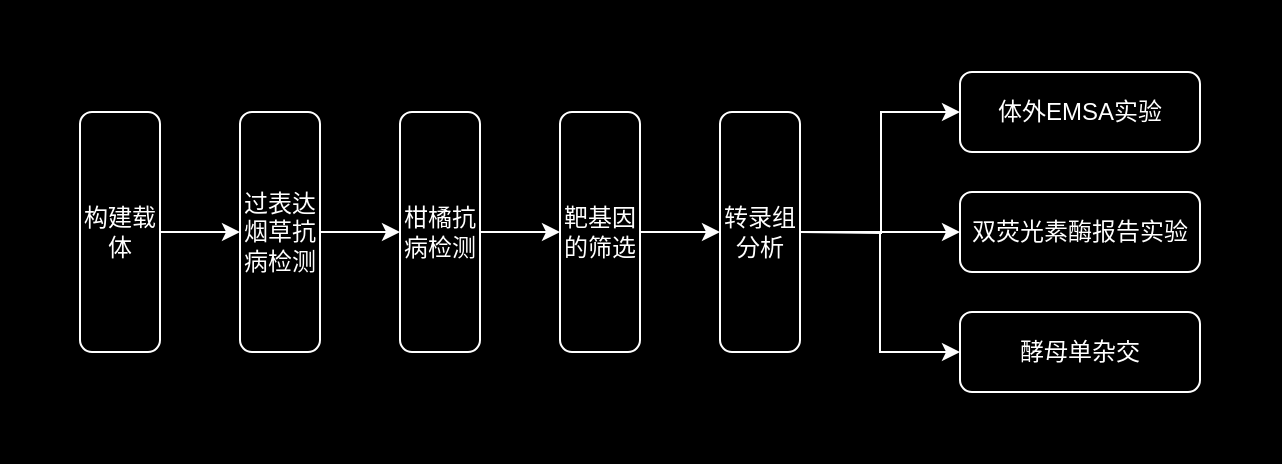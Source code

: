 <mxfile version="24.7.7">
  <diagram id="C5RBs43oDa-KdzZeNtuy" name="Page-1">
    <mxGraphModel dx="1478" dy="954" grid="1" gridSize="10" guides="1" tooltips="1" connect="1" arrows="1" fold="1" page="0" pageScale="1" pageWidth="827" pageHeight="1169" background="#000000" math="0" shadow="0">
      <root>
        <mxCell id="WIyWlLk6GJQsqaUBKTNV-0" />
        <mxCell id="WIyWlLk6GJQsqaUBKTNV-1" parent="WIyWlLk6GJQsqaUBKTNV-0" />
        <mxCell id="wKUg3AXtlk78muPdxzRf-14" value="" style="rounded=0;whiteSpace=wrap;html=1;strokeColor=none;fontColor=none;fillColor=#000000;noLabel=1;direction=south;" parent="WIyWlLk6GJQsqaUBKTNV-1" vertex="1">
          <mxGeometry y="85" width="640" height="230" as="geometry" />
        </mxCell>
        <mxCell id="wKUg3AXtlk78muPdxzRf-1" value="" style="edgeStyle=orthogonalEdgeStyle;rounded=0;orthogonalLoop=1;jettySize=auto;html=1;strokeColor=#FFFFFF;fontColor=#FFFFFF;" parent="WIyWlLk6GJQsqaUBKTNV-1" source="WIyWlLk6GJQsqaUBKTNV-3" target="wKUg3AXtlk78muPdxzRf-0" edge="1">
          <mxGeometry relative="1" as="geometry" />
        </mxCell>
        <mxCell id="WIyWlLk6GJQsqaUBKTNV-3" value="构建载体" style="rounded=1;whiteSpace=wrap;html=1;fontSize=12;glass=0;strokeWidth=1;shadow=0;labelBackgroundColor=none;fillColor=#000000;strokeColor=#FFFFFF;fontColor=#FFFFFF;direction=south;" parent="WIyWlLk6GJQsqaUBKTNV-1" vertex="1">
          <mxGeometry x="40" y="140" width="40" height="120" as="geometry" />
        </mxCell>
        <mxCell id="wKUg3AXtlk78muPdxzRf-3" value="" style="edgeStyle=orthogonalEdgeStyle;rounded=0;orthogonalLoop=1;jettySize=auto;html=1;strokeColor=#FFFFFF;fontColor=#FFFFFF;" parent="WIyWlLk6GJQsqaUBKTNV-1" source="wKUg3AXtlk78muPdxzRf-0" target="wKUg3AXtlk78muPdxzRf-2" edge="1">
          <mxGeometry relative="1" as="geometry" />
        </mxCell>
        <mxCell id="wKUg3AXtlk78muPdxzRf-0" value="过表达烟草抗病检测" style="rounded=1;whiteSpace=wrap;html=1;fontSize=12;glass=0;strokeWidth=1;shadow=0;labelBackgroundColor=none;fillColor=#000000;strokeColor=#FFFFFF;fontColor=#FFFFFF;direction=south;" parent="WIyWlLk6GJQsqaUBKTNV-1" vertex="1">
          <mxGeometry x="120" y="140" width="40" height="120" as="geometry" />
        </mxCell>
        <mxCell id="wKUg3AXtlk78muPdxzRf-5" value="" style="edgeStyle=orthogonalEdgeStyle;rounded=0;orthogonalLoop=1;jettySize=auto;html=1;strokeColor=#FFFFFF;fontColor=#FFFFFF;" parent="WIyWlLk6GJQsqaUBKTNV-1" source="wKUg3AXtlk78muPdxzRf-2" target="wKUg3AXtlk78muPdxzRf-4" edge="1">
          <mxGeometry relative="1" as="geometry" />
        </mxCell>
        <mxCell id="wKUg3AXtlk78muPdxzRf-2" value="柑橘抗病检测" style="rounded=1;whiteSpace=wrap;html=1;fontSize=12;glass=0;strokeWidth=1;shadow=0;labelBackgroundColor=none;fillColor=#000000;strokeColor=#FFFFFF;fontColor=#FFFFFF;direction=south;" parent="WIyWlLk6GJQsqaUBKTNV-1" vertex="1">
          <mxGeometry x="200" y="140" width="40" height="120" as="geometry" />
        </mxCell>
        <mxCell id="wKUg3AXtlk78muPdxzRf-7" value="" style="edgeStyle=orthogonalEdgeStyle;rounded=0;orthogonalLoop=1;jettySize=auto;html=1;strokeColor=#FFFFFF;fontColor=#FFFFFF;" parent="WIyWlLk6GJQsqaUBKTNV-1" source="wKUg3AXtlk78muPdxzRf-4" target="wKUg3AXtlk78muPdxzRf-6" edge="1">
          <mxGeometry relative="1" as="geometry" />
        </mxCell>
        <mxCell id="wKUg3AXtlk78muPdxzRf-4" value="靶基因的筛选" style="rounded=1;whiteSpace=wrap;html=1;fontSize=12;glass=0;strokeWidth=1;shadow=0;labelBackgroundColor=none;fillColor=#000000;strokeColor=#FFFFFF;fontColor=#FFFFFF;direction=south;" parent="WIyWlLk6GJQsqaUBKTNV-1" vertex="1">
          <mxGeometry x="280" y="140" width="40" height="120" as="geometry" />
        </mxCell>
        <mxCell id="wKUg3AXtlk78muPdxzRf-9" value="" style="edgeStyle=orthogonalEdgeStyle;rounded=0;orthogonalLoop=1;jettySize=auto;html=1;strokeColor=#FFFFFF;fontColor=#FFFFFF;" parent="WIyWlLk6GJQsqaUBKTNV-1" source="wKUg3AXtlk78muPdxzRf-6" target="wKUg3AXtlk78muPdxzRf-8" edge="1">
          <mxGeometry relative="1" as="geometry" />
        </mxCell>
        <mxCell id="wKUg3AXtlk78muPdxzRf-6" value="转录组分析" style="rounded=1;whiteSpace=wrap;html=1;fontSize=12;glass=0;strokeWidth=1;shadow=0;labelBackgroundColor=none;fillColor=#000000;strokeColor=#FFFFFF;fontColor=#FFFFFF;direction=south;" parent="WIyWlLk6GJQsqaUBKTNV-1" vertex="1">
          <mxGeometry x="360" y="140" width="40" height="120" as="geometry" />
        </mxCell>
        <mxCell id="wKUg3AXtlk78muPdxzRf-8" value="双荧光素酶报告实验" style="rounded=1;whiteSpace=wrap;html=1;fontSize=12;glass=0;strokeWidth=1;shadow=0;labelBackgroundColor=none;fillColor=#000000;strokeColor=#FFFFFF;fontColor=#FFFFFF;direction=west;" parent="WIyWlLk6GJQsqaUBKTNV-1" vertex="1">
          <mxGeometry x="480" y="180" width="120" height="40" as="geometry" />
        </mxCell>
        <mxCell id="wKUg3AXtlk78muPdxzRf-10" value="酵母单杂交" style="rounded=1;whiteSpace=wrap;html=1;fontSize=12;glass=0;strokeWidth=1;shadow=0;labelBackgroundColor=none;fillColor=#000000;strokeColor=#FFFFFF;fontColor=#FFFFFF;direction=west;" parent="WIyWlLk6GJQsqaUBKTNV-1" vertex="1">
          <mxGeometry x="480" y="240" width="120" height="40" as="geometry" />
        </mxCell>
        <mxCell id="wKUg3AXtlk78muPdxzRf-11" value="体外EMSA实验" style="rounded=1;whiteSpace=wrap;html=1;fontSize=12;glass=0;strokeWidth=1;shadow=0;labelBackgroundColor=none;fillColor=#000000;strokeColor=#FFFFFF;fontColor=#FFFFFF;direction=west;" parent="WIyWlLk6GJQsqaUBKTNV-1" vertex="1">
          <mxGeometry x="480" y="120" width="120" height="40" as="geometry" />
        </mxCell>
        <mxCell id="7QFE5EnBh6XU_Pl9NuEK-1" value="" style="edgeStyle=orthogonalEdgeStyle;rounded=0;orthogonalLoop=1;jettySize=auto;html=1;strokeColor=#FFFFFF;fontColor=#FFFFFF;entryX=1;entryY=0.5;entryDx=0;entryDy=0;exitX=0.5;exitY=0;exitDx=0;exitDy=0;" edge="1" parent="WIyWlLk6GJQsqaUBKTNV-1" source="wKUg3AXtlk78muPdxzRf-6" target="wKUg3AXtlk78muPdxzRf-10">
          <mxGeometry relative="1" as="geometry">
            <mxPoint x="410" y="210" as="sourcePoint" />
            <mxPoint x="490" y="210" as="targetPoint" />
          </mxGeometry>
        </mxCell>
        <mxCell id="7QFE5EnBh6XU_Pl9NuEK-2" value="" style="edgeStyle=orthogonalEdgeStyle;rounded=0;orthogonalLoop=1;jettySize=auto;html=1;strokeColor=#FFFFFF;fontColor=#FFFFFF;entryX=1;entryY=0.5;entryDx=0;entryDy=0;" edge="1" parent="WIyWlLk6GJQsqaUBKTNV-1" target="wKUg3AXtlk78muPdxzRf-11">
          <mxGeometry relative="1" as="geometry">
            <mxPoint x="400" y="200" as="sourcePoint" />
            <mxPoint x="460" y="160" as="targetPoint" />
          </mxGeometry>
        </mxCell>
      </root>
    </mxGraphModel>
  </diagram>
</mxfile>
